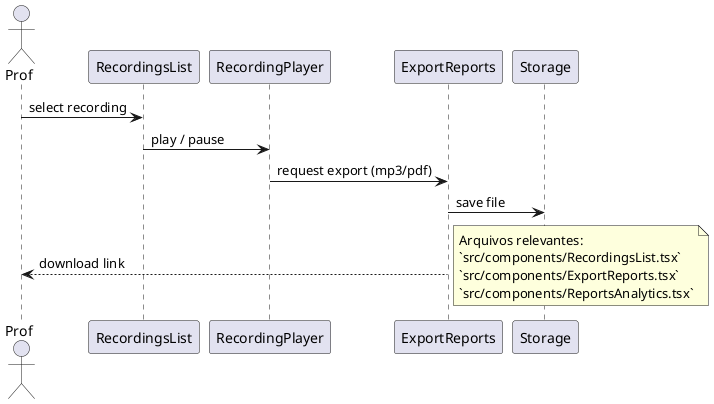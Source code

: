 @startuml
actor Prof
participant RecordingsList
participant RecordingPlayer
participant ExportReports
Prof -> RecordingsList : select recording
RecordingsList -> RecordingPlayer : play / pause
RecordingPlayer -> ExportReports : request export (mp3/pdf)
ExportReports -> Storage : save file
ExportReports --> Prof : download link
note right: Arquivos relevantes:\n`src/components/RecordingsList.tsx`\n`src/components/ExportReports.tsx`\n`src/components/ReportsAnalytics.tsx`
@enduml
